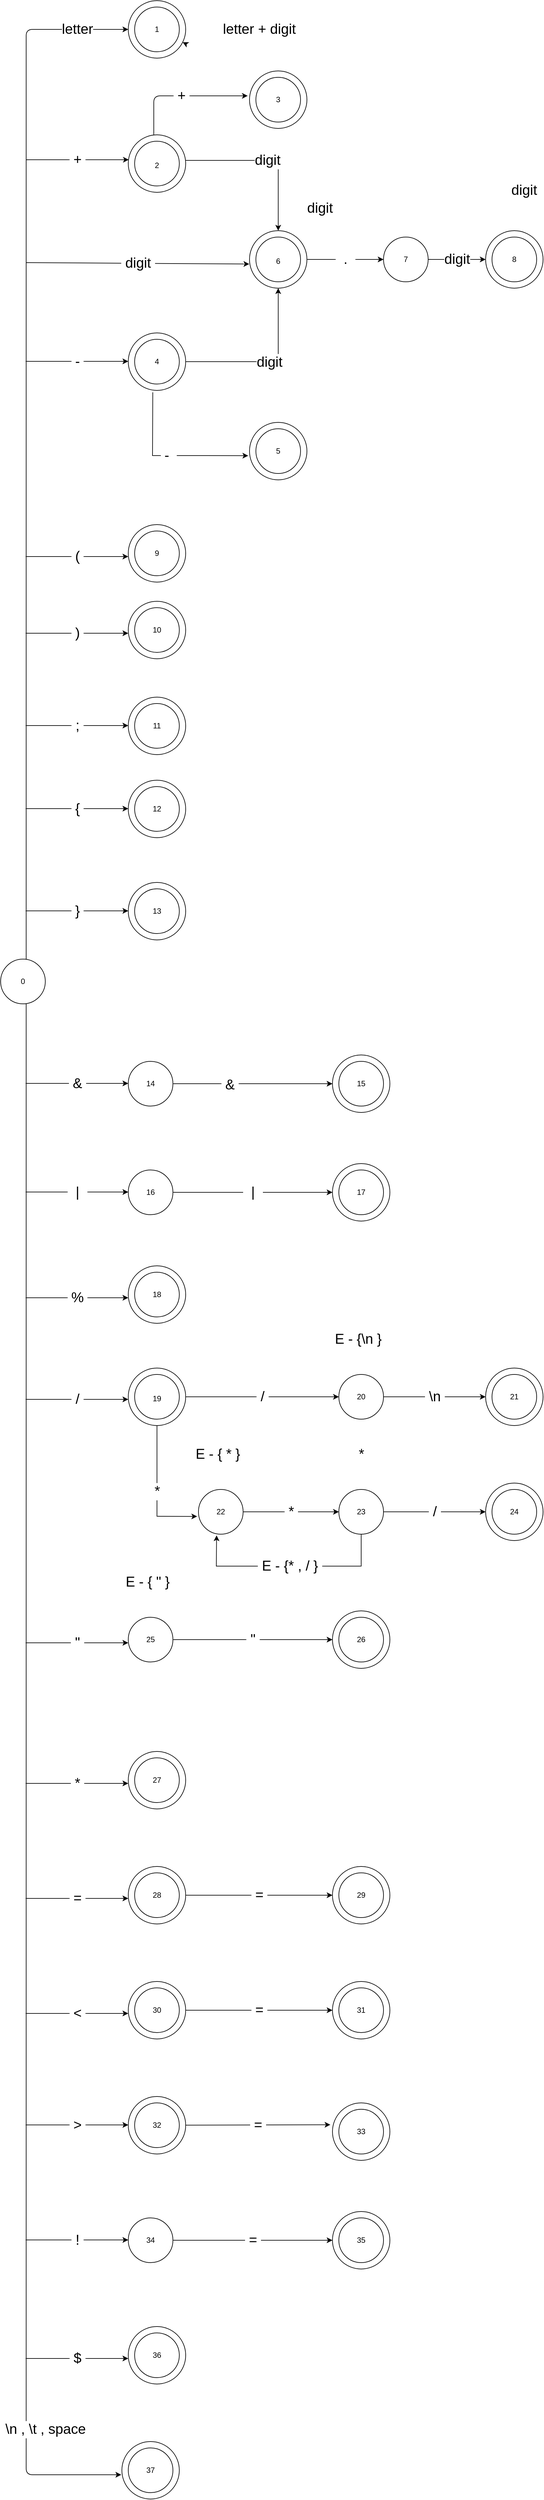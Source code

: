 <mxfile version="14.7.6" type="github">
  <diagram id="IshGgHoh9PqC3vJ7O7cH" name="Page-1">
    <mxGraphModel dx="1008" dy="579" grid="1" gridSize="10" guides="1" tooltips="1" connect="1" arrows="1" fold="1" page="1" pageScale="1" pageWidth="850" pageHeight="1100" math="0" shadow="0">
      <root>
        <mxCell id="0" />
        <mxCell id="1" parent="0" />
        <mxCell id="iyTL14flEjv7qD_78qFV-7" value="&lt;font style=&quot;font-size: 12px&quot;&gt;1&lt;/font&gt;" style="ellipse;whiteSpace=wrap;html=1;aspect=fixed;" vertex="1" parent="1">
          <mxGeometry x="210" y="20" width="70" height="70" as="geometry" />
        </mxCell>
        <mxCell id="iyTL14flEjv7qD_78qFV-8" value="&lt;font style=&quot;font-size: 12px&quot;&gt;3&lt;/font&gt;" style="ellipse;whiteSpace=wrap;html=1;aspect=fixed;" vertex="1" parent="1">
          <mxGeometry x="400" y="130" width="70" height="70" as="geometry" />
        </mxCell>
        <mxCell id="iyTL14flEjv7qD_78qFV-9" value="&lt;font style=&quot;font-size: 12px&quot;&gt;2&lt;/font&gt;" style="ellipse;whiteSpace=wrap;html=1;aspect=fixed;fontSize=22;" vertex="1" parent="1">
          <mxGeometry x="210" y="230" width="70" height="70" as="geometry" />
        </mxCell>
        <mxCell id="iyTL14flEjv7qD_78qFV-10" value="&lt;font style=&quot;font-size: 12px&quot;&gt;6&lt;/font&gt;" style="ellipse;whiteSpace=wrap;html=1;aspect=fixed;fontSize=22;" vertex="1" parent="1">
          <mxGeometry x="400" y="380" width="70" height="70" as="geometry" />
        </mxCell>
        <mxCell id="iyTL14flEjv7qD_78qFV-114" value="digit" style="edgeStyle=orthogonalEdgeStyle;rounded=0;orthogonalLoop=1;jettySize=auto;html=1;entryX=0;entryY=0.5;entryDx=0;entryDy=0;fontSize=22;" edge="1" parent="1" source="iyTL14flEjv7qD_78qFV-11" target="iyTL14flEjv7qD_78qFV-59">
          <mxGeometry relative="1" as="geometry" />
        </mxCell>
        <mxCell id="iyTL14flEjv7qD_78qFV-11" value="7" style="ellipse;whiteSpace=wrap;html=1;aspect=fixed;gradientColor=none;" vertex="1" parent="1">
          <mxGeometry x="600" y="380" width="70" height="70" as="geometry" />
        </mxCell>
        <mxCell id="iyTL14flEjv7qD_78qFV-12" value="8" style="ellipse;whiteSpace=wrap;html=1;aspect=fixed;" vertex="1" parent="1">
          <mxGeometry x="770" y="380" width="70" height="70" as="geometry" />
        </mxCell>
        <mxCell id="iyTL14flEjv7qD_78qFV-13" value="4" style="ellipse;whiteSpace=wrap;html=1;aspect=fixed;gradientColor=none;" vertex="1" parent="1">
          <mxGeometry x="210" y="540" width="70" height="70" as="geometry" />
        </mxCell>
        <mxCell id="iyTL14flEjv7qD_78qFV-14" value="5" style="ellipse;whiteSpace=wrap;html=1;aspect=fixed;gradientColor=none;" vertex="1" parent="1">
          <mxGeometry x="400" y="680" width="70" height="70" as="geometry" />
        </mxCell>
        <mxCell id="iyTL14flEjv7qD_78qFV-15" value="9" style="ellipse;whiteSpace=wrap;html=1;aspect=fixed;gradientColor=none;" vertex="1" parent="1">
          <mxGeometry x="210" y="840" width="70" height="70" as="geometry" />
        </mxCell>
        <mxCell id="iyTL14flEjv7qD_78qFV-17" value="10" style="ellipse;whiteSpace=wrap;html=1;aspect=fixed;gradientColor=none;" vertex="1" parent="1">
          <mxGeometry x="210" y="960" width="70" height="70" as="geometry" />
        </mxCell>
        <mxCell id="iyTL14flEjv7qD_78qFV-18" value="11" style="ellipse;whiteSpace=wrap;html=1;aspect=fixed;gradientColor=none;" vertex="1" parent="1">
          <mxGeometry x="210" y="1110" width="70" height="70" as="geometry" />
        </mxCell>
        <mxCell id="iyTL14flEjv7qD_78qFV-19" value="12" style="ellipse;whiteSpace=wrap;html=1;aspect=fixed;gradientColor=none;" vertex="1" parent="1">
          <mxGeometry x="210" y="1240" width="70" height="70" as="geometry" />
        </mxCell>
        <mxCell id="iyTL14flEjv7qD_78qFV-20" value="13" style="ellipse;whiteSpace=wrap;html=1;aspect=fixed;gradientColor=none;" vertex="1" parent="1">
          <mxGeometry x="210" y="1400" width="70" height="70" as="geometry" />
        </mxCell>
        <mxCell id="iyTL14flEjv7qD_78qFV-21" value="0" style="ellipse;whiteSpace=wrap;html=1;aspect=fixed;gradientColor=none;" vertex="1" parent="1">
          <mxGeometry y="1510" width="70" height="70" as="geometry" />
        </mxCell>
        <mxCell id="iyTL14flEjv7qD_78qFV-22" value="" style="ellipse;whiteSpace=wrap;html=1;aspect=fixed;gradientColor=none;fillColor=none;" vertex="1" parent="1">
          <mxGeometry x="200" y="10" width="90" height="90" as="geometry" />
        </mxCell>
        <mxCell id="iyTL14flEjv7qD_78qFV-24" value="" style="ellipse;whiteSpace=wrap;html=1;aspect=fixed;gradientColor=none;fillColor=none;" vertex="1" parent="1">
          <mxGeometry x="390" y="120" width="90" height="90" as="geometry" />
        </mxCell>
        <mxCell id="iyTL14flEjv7qD_78qFV-25" value="" style="ellipse;whiteSpace=wrap;html=1;aspect=fixed;gradientColor=none;fillColor=none;" vertex="1" parent="1">
          <mxGeometry x="200" y="220" width="90" height="90" as="geometry" />
        </mxCell>
        <mxCell id="iyTL14flEjv7qD_78qFV-113" value="&amp;nbsp; .&amp;nbsp;&amp;nbsp;" style="edgeStyle=orthogonalEdgeStyle;rounded=0;orthogonalLoop=1;jettySize=auto;html=1;exitX=1;exitY=0.5;exitDx=0;exitDy=0;entryX=0;entryY=0.5;entryDx=0;entryDy=0;fontSize=22;" edge="1" parent="1" source="iyTL14flEjv7qD_78qFV-26" target="iyTL14flEjv7qD_78qFV-11">
          <mxGeometry relative="1" as="geometry" />
        </mxCell>
        <mxCell id="iyTL14flEjv7qD_78qFV-26" value="" style="ellipse;whiteSpace=wrap;html=1;aspect=fixed;gradientColor=none;fillColor=none;" vertex="1" parent="1">
          <mxGeometry x="390" y="370" width="90" height="90" as="geometry" />
        </mxCell>
        <mxCell id="iyTL14flEjv7qD_78qFV-120" style="edgeStyle=none;rounded=0;orthogonalLoop=1;jettySize=auto;html=1;entryX=0;entryY=0.5;entryDx=0;entryDy=0;fontSize=22;" edge="1" parent="1" source="iyTL14flEjv7qD_78qFV-27" target="iyTL14flEjv7qD_78qFV-66">
          <mxGeometry relative="1" as="geometry" />
        </mxCell>
        <mxCell id="iyTL14flEjv7qD_78qFV-135" value="&amp;nbsp;&amp;amp;&amp;nbsp;" style="edgeLabel;html=1;align=center;verticalAlign=middle;resizable=0;points=[];fontSize=22;" vertex="1" connectable="0" parent="iyTL14flEjv7qD_78qFV-120">
          <mxGeometry x="-0.29" y="-2" relative="1" as="geometry">
            <mxPoint as="offset" />
          </mxGeometry>
        </mxCell>
        <mxCell id="iyTL14flEjv7qD_78qFV-27" value="14" style="ellipse;whiteSpace=wrap;html=1;aspect=fixed;gradientColor=none;" vertex="1" parent="1">
          <mxGeometry x="200" y="1670" width="70" height="70" as="geometry" />
        </mxCell>
        <mxCell id="iyTL14flEjv7qD_78qFV-28" value="15" style="ellipse;whiteSpace=wrap;html=1;aspect=fixed;gradientColor=none;" vertex="1" parent="1">
          <mxGeometry x="530" y="1670" width="70" height="70" as="geometry" />
        </mxCell>
        <mxCell id="iyTL14flEjv7qD_78qFV-122" value="&amp;nbsp; |&amp;nbsp;&amp;nbsp;" style="edgeStyle=none;rounded=0;orthogonalLoop=1;jettySize=auto;html=1;fontSize=22;" edge="1" parent="1" source="iyTL14flEjv7qD_78qFV-29" target="iyTL14flEjv7qD_78qFV-67">
          <mxGeometry relative="1" as="geometry" />
        </mxCell>
        <mxCell id="iyTL14flEjv7qD_78qFV-29" value="16" style="ellipse;whiteSpace=wrap;html=1;aspect=fixed;gradientColor=none;" vertex="1" parent="1">
          <mxGeometry x="200" y="1840" width="70" height="70" as="geometry" />
        </mxCell>
        <mxCell id="iyTL14flEjv7qD_78qFV-30" value="17" style="ellipse;whiteSpace=wrap;html=1;aspect=fixed;gradientColor=none;" vertex="1" parent="1">
          <mxGeometry x="530" y="1840" width="70" height="70" as="geometry" />
        </mxCell>
        <mxCell id="iyTL14flEjv7qD_78qFV-31" value="18" style="ellipse;whiteSpace=wrap;html=1;aspect=fixed;gradientColor=none;" vertex="1" parent="1">
          <mxGeometry x="210" y="2000" width="70" height="70" as="geometry" />
        </mxCell>
        <mxCell id="iyTL14flEjv7qD_78qFV-32" value="&lt;font style=&quot;font-size: 12px&quot;&gt;19&lt;/font&gt;" style="ellipse;whiteSpace=wrap;html=1;aspect=fixed;fontSize=22;fillColor=none;gradientColor=none;" vertex="1" parent="1">
          <mxGeometry x="210" y="2160" width="70" height="70" as="geometry" />
        </mxCell>
        <mxCell id="iyTL14flEjv7qD_78qFV-124" value="&amp;nbsp;\n&amp;nbsp;" style="edgeStyle=none;rounded=0;orthogonalLoop=1;jettySize=auto;html=1;entryX=0;entryY=0.5;entryDx=0;entryDy=0;fontSize=22;" edge="1" parent="1" source="iyTL14flEjv7qD_78qFV-33" target="iyTL14flEjv7qD_78qFV-70">
          <mxGeometry relative="1" as="geometry" />
        </mxCell>
        <mxCell id="iyTL14flEjv7qD_78qFV-33" value="20" style="ellipse;whiteSpace=wrap;html=1;aspect=fixed;gradientColor=none;" vertex="1" parent="1">
          <mxGeometry x="530" y="2160" width="70" height="70" as="geometry" />
        </mxCell>
        <mxCell id="iyTL14flEjv7qD_78qFV-34" value="21" style="ellipse;whiteSpace=wrap;html=1;aspect=fixed;gradientColor=none;" vertex="1" parent="1">
          <mxGeometry x="770" y="2160" width="70" height="70" as="geometry" />
        </mxCell>
        <mxCell id="iyTL14flEjv7qD_78qFV-35" value="24" style="ellipse;whiteSpace=wrap;html=1;aspect=fixed;gradientColor=none;" vertex="1" parent="1">
          <mxGeometry x="770" y="2340" width="70" height="70" as="geometry" />
        </mxCell>
        <mxCell id="iyTL14flEjv7qD_78qFV-127" value="&amp;nbsp;/&amp;nbsp;" style="edgeStyle=none;rounded=0;orthogonalLoop=1;jettySize=auto;html=1;entryX=0;entryY=0.5;entryDx=0;entryDy=0;fontSize=22;" edge="1" parent="1" source="iyTL14flEjv7qD_78qFV-36" target="iyTL14flEjv7qD_78qFV-71">
          <mxGeometry relative="1" as="geometry" />
        </mxCell>
        <mxCell id="iyTL14flEjv7qD_78qFV-136" value="&amp;nbsp;E - {* , / }&amp;nbsp;" style="edgeStyle=none;rounded=0;orthogonalLoop=1;jettySize=auto;html=1;entryX=0.406;entryY=1.026;entryDx=0;entryDy=0;entryPerimeter=0;fontSize=22;" edge="1" parent="1" source="iyTL14flEjv7qD_78qFV-36" target="iyTL14flEjv7qD_78qFV-37">
          <mxGeometry relative="1" as="geometry">
            <Array as="points">
              <mxPoint x="565" y="2460" />
              <mxPoint x="338" y="2460" />
            </Array>
          </mxGeometry>
        </mxCell>
        <mxCell id="iyTL14flEjv7qD_78qFV-36" value="23" style="ellipse;whiteSpace=wrap;html=1;aspect=fixed;gradientColor=none;" vertex="1" parent="1">
          <mxGeometry x="530" y="2340" width="70" height="70" as="geometry" />
        </mxCell>
        <mxCell id="iyTL14flEjv7qD_78qFV-126" value="&amp;nbsp;*&amp;nbsp;" style="edgeStyle=none;rounded=0;orthogonalLoop=1;jettySize=auto;html=1;entryX=0;entryY=0.5;entryDx=0;entryDy=0;fontSize=22;" edge="1" parent="1" source="iyTL14flEjv7qD_78qFV-37" target="iyTL14flEjv7qD_78qFV-36">
          <mxGeometry relative="1" as="geometry" />
        </mxCell>
        <mxCell id="iyTL14flEjv7qD_78qFV-37" value="22" style="ellipse;whiteSpace=wrap;html=1;aspect=fixed;gradientColor=none;" vertex="1" parent="1">
          <mxGeometry x="310" y="2340" width="70" height="70" as="geometry" />
        </mxCell>
        <mxCell id="iyTL14flEjv7qD_78qFV-38" value="26" style="ellipse;whiteSpace=wrap;html=1;aspect=fixed;gradientColor=none;" vertex="1" parent="1">
          <mxGeometry x="530" y="2540" width="70" height="70" as="geometry" />
        </mxCell>
        <mxCell id="iyTL14flEjv7qD_78qFV-128" value="&amp;nbsp;&quot;&amp;nbsp;" style="edgeStyle=none;rounded=0;orthogonalLoop=1;jettySize=auto;html=1;entryX=0;entryY=0.5;entryDx=0;entryDy=0;fontSize=22;" edge="1" parent="1" source="iyTL14flEjv7qD_78qFV-39" target="iyTL14flEjv7qD_78qFV-73">
          <mxGeometry relative="1" as="geometry" />
        </mxCell>
        <mxCell id="iyTL14flEjv7qD_78qFV-39" value="25" style="ellipse;whiteSpace=wrap;html=1;aspect=fixed;gradientColor=none;" vertex="1" parent="1">
          <mxGeometry x="200" y="2540" width="70" height="70" as="geometry" />
        </mxCell>
        <mxCell id="iyTL14flEjv7qD_78qFV-40" value="27" style="ellipse;whiteSpace=wrap;html=1;aspect=fixed;gradientColor=none;" vertex="1" parent="1">
          <mxGeometry x="210" y="2760" width="70" height="70" as="geometry" />
        </mxCell>
        <mxCell id="iyTL14flEjv7qD_78qFV-41" value="35" style="ellipse;whiteSpace=wrap;html=1;aspect=fixed;gradientColor=none;" vertex="1" parent="1">
          <mxGeometry x="530" y="3480" width="70" height="70" as="geometry" />
        </mxCell>
        <mxCell id="iyTL14flEjv7qD_78qFV-132" value="&amp;nbsp;=&amp;nbsp;" style="edgeStyle=none;rounded=0;orthogonalLoop=1;jettySize=auto;html=1;entryX=0;entryY=0.5;entryDx=0;entryDy=0;fontSize=22;" edge="1" parent="1" source="iyTL14flEjv7qD_78qFV-42" target="iyTL14flEjv7qD_78qFV-80">
          <mxGeometry relative="1" as="geometry" />
        </mxCell>
        <mxCell id="iyTL14flEjv7qD_78qFV-42" value="34" style="ellipse;whiteSpace=wrap;html=1;aspect=fixed;gradientColor=none;" vertex="1" parent="1">
          <mxGeometry x="200" y="3480" width="70" height="70" as="geometry" />
        </mxCell>
        <mxCell id="iyTL14flEjv7qD_78qFV-43" value="33" style="ellipse;whiteSpace=wrap;html=1;aspect=fixed;gradientColor=none;" vertex="1" parent="1">
          <mxGeometry x="530" y="3310" width="70" height="70" as="geometry" />
        </mxCell>
        <mxCell id="iyTL14flEjv7qD_78qFV-44" value="32" style="ellipse;whiteSpace=wrap;html=1;aspect=fixed;gradientColor=none;" vertex="1" parent="1">
          <mxGeometry x="210" y="3300" width="70" height="70" as="geometry" />
        </mxCell>
        <mxCell id="iyTL14flEjv7qD_78qFV-45" value="31" style="ellipse;whiteSpace=wrap;html=1;aspect=fixed;gradientColor=none;" vertex="1" parent="1">
          <mxGeometry x="530" y="3120" width="70" height="70" as="geometry" />
        </mxCell>
        <mxCell id="iyTL14flEjv7qD_78qFV-46" value="30" style="ellipse;whiteSpace=wrap;html=1;aspect=fixed;gradientColor=none;" vertex="1" parent="1">
          <mxGeometry x="210" y="3120" width="70" height="70" as="geometry" />
        </mxCell>
        <mxCell id="iyTL14flEjv7qD_78qFV-47" value="29" style="ellipse;whiteSpace=wrap;html=1;aspect=fixed;gradientColor=none;" vertex="1" parent="1">
          <mxGeometry x="530" y="2940" width="70" height="70" as="geometry" />
        </mxCell>
        <mxCell id="iyTL14flEjv7qD_78qFV-48" value="28" style="ellipse;whiteSpace=wrap;html=1;aspect=fixed;gradientColor=none;" vertex="1" parent="1">
          <mxGeometry x="210" y="2940" width="70" height="70" as="geometry" />
        </mxCell>
        <mxCell id="iyTL14flEjv7qD_78qFV-49" value="36" style="ellipse;whiteSpace=wrap;html=1;aspect=fixed;gradientColor=none;" vertex="1" parent="1">
          <mxGeometry x="210" y="3660" width="70" height="70" as="geometry" />
        </mxCell>
        <mxCell id="iyTL14flEjv7qD_78qFV-50" value="37" style="ellipse;whiteSpace=wrap;html=1;aspect=fixed;gradientColor=none;" vertex="1" parent="1">
          <mxGeometry x="200" y="3840" width="70" height="70" as="geometry" />
        </mxCell>
        <mxCell id="iyTL14flEjv7qD_78qFV-119" value="&amp;nbsp;-&amp;nbsp;&amp;nbsp;" style="edgeStyle=none;rounded=0;orthogonalLoop=1;jettySize=auto;html=1;entryX=-0.022;entryY=0.58;entryDx=0;entryDy=0;entryPerimeter=0;fontSize=22;exitX=0.427;exitY=1.033;exitDx=0;exitDy=0;exitPerimeter=0;" edge="1" parent="1" source="iyTL14flEjv7qD_78qFV-58" target="iyTL14flEjv7qD_78qFV-60">
          <mxGeometry relative="1" as="geometry">
            <Array as="points">
              <mxPoint x="238" y="722" />
              <mxPoint x="320" y="722" />
            </Array>
          </mxGeometry>
        </mxCell>
        <mxCell id="iyTL14flEjv7qD_78qFV-58" value="" style="ellipse;whiteSpace=wrap;html=1;aspect=fixed;gradientColor=none;fillColor=none;" vertex="1" parent="1">
          <mxGeometry x="200" y="530" width="90" height="90" as="geometry" />
        </mxCell>
        <mxCell id="iyTL14flEjv7qD_78qFV-59" value="" style="ellipse;whiteSpace=wrap;html=1;aspect=fixed;fillColor=none;" vertex="1" parent="1">
          <mxGeometry x="760" y="370" width="90" height="90" as="geometry" />
        </mxCell>
        <mxCell id="iyTL14flEjv7qD_78qFV-60" value="" style="ellipse;whiteSpace=wrap;html=1;aspect=fixed;gradientColor=none;fillColor=none;" vertex="1" parent="1">
          <mxGeometry x="390" y="670" width="90" height="90" as="geometry" />
        </mxCell>
        <mxCell id="iyTL14flEjv7qD_78qFV-61" value="" style="ellipse;whiteSpace=wrap;html=1;aspect=fixed;gradientColor=none;fillColor=none;" vertex="1" parent="1">
          <mxGeometry x="200" y="1390" width="90" height="90" as="geometry" />
        </mxCell>
        <mxCell id="iyTL14flEjv7qD_78qFV-62" value="" style="ellipse;whiteSpace=wrap;html=1;aspect=fixed;gradientColor=none;fillColor=none;" vertex="1" parent="1">
          <mxGeometry x="200" y="1230" width="90" height="90" as="geometry" />
        </mxCell>
        <mxCell id="iyTL14flEjv7qD_78qFV-63" value="" style="ellipse;whiteSpace=wrap;html=1;aspect=fixed;gradientColor=none;fillColor=none;" vertex="1" parent="1">
          <mxGeometry x="200" y="1100" width="90" height="90" as="geometry" />
        </mxCell>
        <mxCell id="iyTL14flEjv7qD_78qFV-64" value="" style="ellipse;whiteSpace=wrap;html=1;aspect=fixed;gradientColor=none;fillColor=none;" vertex="1" parent="1">
          <mxGeometry x="200" y="950" width="90" height="90" as="geometry" />
        </mxCell>
        <mxCell id="iyTL14flEjv7qD_78qFV-65" value="" style="ellipse;whiteSpace=wrap;html=1;aspect=fixed;gradientColor=none;fillColor=none;" vertex="1" parent="1">
          <mxGeometry x="200" y="830" width="90" height="90" as="geometry" />
        </mxCell>
        <mxCell id="iyTL14flEjv7qD_78qFV-66" value="" style="ellipse;whiteSpace=wrap;html=1;aspect=fixed;gradientColor=none;fillColor=none;" vertex="1" parent="1">
          <mxGeometry x="520" y="1660" width="90" height="90" as="geometry" />
        </mxCell>
        <mxCell id="iyTL14flEjv7qD_78qFV-67" value="" style="ellipse;whiteSpace=wrap;html=1;aspect=fixed;gradientColor=none;fillColor=none;" vertex="1" parent="1">
          <mxGeometry x="520" y="1830" width="90" height="90" as="geometry" />
        </mxCell>
        <mxCell id="iyTL14flEjv7qD_78qFV-68" value="" style="ellipse;whiteSpace=wrap;html=1;aspect=fixed;gradientColor=none;fillColor=none;" vertex="1" parent="1">
          <mxGeometry x="200" y="1990" width="90" height="90" as="geometry" />
        </mxCell>
        <mxCell id="iyTL14flEjv7qD_78qFV-123" value="&amp;nbsp;/&amp;nbsp;" style="edgeStyle=none;rounded=0;orthogonalLoop=1;jettySize=auto;html=1;entryX=0;entryY=0.5;entryDx=0;entryDy=0;fontSize=22;" edge="1" parent="1" source="iyTL14flEjv7qD_78qFV-69" target="iyTL14flEjv7qD_78qFV-33">
          <mxGeometry relative="1" as="geometry" />
        </mxCell>
        <mxCell id="iyTL14flEjv7qD_78qFV-125" value="&amp;nbsp;*&amp;nbsp;" style="edgeStyle=none;rounded=0;orthogonalLoop=1;jettySize=auto;html=1;entryX=-0.029;entryY=0.603;entryDx=0;entryDy=0;entryPerimeter=0;fontSize=22;" edge="1" parent="1" source="iyTL14flEjv7qD_78qFV-69" target="iyTL14flEjv7qD_78qFV-37">
          <mxGeometry relative="1" as="geometry">
            <Array as="points">
              <mxPoint x="245" y="2382" />
            </Array>
          </mxGeometry>
        </mxCell>
        <mxCell id="iyTL14flEjv7qD_78qFV-69" value="" style="ellipse;whiteSpace=wrap;html=1;aspect=fixed;gradientColor=none;fillColor=none;" vertex="1" parent="1">
          <mxGeometry x="200" y="2150" width="90" height="90" as="geometry" />
        </mxCell>
        <mxCell id="iyTL14flEjv7qD_78qFV-70" value="" style="ellipse;whiteSpace=wrap;html=1;aspect=fixed;gradientColor=none;fillColor=none;" vertex="1" parent="1">
          <mxGeometry x="760" y="2150" width="90" height="90" as="geometry" />
        </mxCell>
        <mxCell id="iyTL14flEjv7qD_78qFV-71" value="" style="ellipse;whiteSpace=wrap;html=1;aspect=fixed;gradientColor=none;fillColor=none;" vertex="1" parent="1">
          <mxGeometry x="760" y="2330" width="90" height="90" as="geometry" />
        </mxCell>
        <mxCell id="iyTL14flEjv7qD_78qFV-72" value="" style="ellipse;whiteSpace=wrap;html=1;aspect=fixed;gradientColor=none;fillColor=none;" vertex="1" parent="1">
          <mxGeometry x="200" y="2750" width="90" height="90" as="geometry" />
        </mxCell>
        <mxCell id="iyTL14flEjv7qD_78qFV-73" value="" style="ellipse;whiteSpace=wrap;html=1;aspect=fixed;gradientColor=none;fillColor=none;" vertex="1" parent="1">
          <mxGeometry x="520" y="2530" width="90" height="90" as="geometry" />
        </mxCell>
        <mxCell id="iyTL14flEjv7qD_78qFV-130" value="&amp;nbsp;=&amp;nbsp;" style="edgeStyle=none;rounded=0;orthogonalLoop=1;jettySize=auto;html=1;entryX=0;entryY=0.5;entryDx=0;entryDy=0;fontSize=22;" edge="1" parent="1" source="iyTL14flEjv7qD_78qFV-74" target="iyTL14flEjv7qD_78qFV-75">
          <mxGeometry relative="1" as="geometry" />
        </mxCell>
        <mxCell id="iyTL14flEjv7qD_78qFV-74" value="" style="ellipse;whiteSpace=wrap;html=1;aspect=fixed;gradientColor=none;fillColor=none;" vertex="1" parent="1">
          <mxGeometry x="200" y="3110" width="90" height="90" as="geometry" />
        </mxCell>
        <mxCell id="iyTL14flEjv7qD_78qFV-75" value="" style="ellipse;whiteSpace=wrap;html=1;aspect=fixed;gradientColor=none;fillColor=none;" vertex="1" parent="1">
          <mxGeometry x="520" y="3110" width="90" height="90" as="geometry" />
        </mxCell>
        <mxCell id="iyTL14flEjv7qD_78qFV-76" value="" style="ellipse;whiteSpace=wrap;html=1;aspect=fixed;gradientColor=none;fillColor=none;" vertex="1" parent="1">
          <mxGeometry x="520" y="2930" width="90" height="90" as="geometry" />
        </mxCell>
        <mxCell id="iyTL14flEjv7qD_78qFV-129" value="&amp;nbsp;=&amp;nbsp;" style="edgeStyle=none;rounded=0;orthogonalLoop=1;jettySize=auto;html=1;entryX=0;entryY=0.5;entryDx=0;entryDy=0;fontSize=22;" edge="1" parent="1" source="iyTL14flEjv7qD_78qFV-77" target="iyTL14flEjv7qD_78qFV-76">
          <mxGeometry relative="1" as="geometry" />
        </mxCell>
        <mxCell id="iyTL14flEjv7qD_78qFV-77" value="" style="ellipse;whiteSpace=wrap;html=1;aspect=fixed;gradientColor=none;fillColor=none;" vertex="1" parent="1">
          <mxGeometry x="200" y="2930" width="90" height="90" as="geometry" />
        </mxCell>
        <mxCell id="iyTL14flEjv7qD_78qFV-131" value="&amp;nbsp;=&amp;nbsp;" style="edgeStyle=none;rounded=0;orthogonalLoop=1;jettySize=auto;html=1;entryX=-0.036;entryY=0.38;entryDx=0;entryDy=0;entryPerimeter=0;fontSize=22;" edge="1" parent="1" source="iyTL14flEjv7qD_78qFV-78" target="iyTL14flEjv7qD_78qFV-79">
          <mxGeometry relative="1" as="geometry" />
        </mxCell>
        <mxCell id="iyTL14flEjv7qD_78qFV-78" value="" style="ellipse;whiteSpace=wrap;html=1;aspect=fixed;gradientColor=none;fillColor=none;" vertex="1" parent="1">
          <mxGeometry x="200" y="3290" width="90" height="90" as="geometry" />
        </mxCell>
        <mxCell id="iyTL14flEjv7qD_78qFV-79" value="" style="ellipse;whiteSpace=wrap;html=1;aspect=fixed;gradientColor=none;fillColor=none;" vertex="1" parent="1">
          <mxGeometry x="520" y="3300" width="90" height="90" as="geometry" />
        </mxCell>
        <mxCell id="iyTL14flEjv7qD_78qFV-80" value="" style="ellipse;whiteSpace=wrap;html=1;aspect=fixed;gradientColor=none;fillColor=none;" vertex="1" parent="1">
          <mxGeometry x="520" y="3470" width="90" height="90" as="geometry" />
        </mxCell>
        <mxCell id="iyTL14flEjv7qD_78qFV-81" value="" style="ellipse;whiteSpace=wrap;html=1;aspect=fixed;gradientColor=none;fillColor=none;" vertex="1" parent="1">
          <mxGeometry x="200" y="3650" width="90" height="90" as="geometry" />
        </mxCell>
        <mxCell id="iyTL14flEjv7qD_78qFV-82" value="" style="ellipse;whiteSpace=wrap;html=1;aspect=fixed;gradientColor=none;fillColor=none;" vertex="1" parent="1">
          <mxGeometry x="190" y="3830" width="90" height="90" as="geometry" />
        </mxCell>
        <mxCell id="iyTL14flEjv7qD_78qFV-86" value="letter" style="endArrow=classic;html=1;fontSize=22;entryX=0;entryY=0.5;entryDx=0;entryDy=0;" edge="1" parent="1" target="iyTL14flEjv7qD_78qFV-22">
          <mxGeometry x="0.901" width="50" height="50" relative="1" as="geometry">
            <mxPoint x="40" y="1510" as="sourcePoint" />
            <mxPoint x="90" y="1460" as="targetPoint" />
            <Array as="points">
              <mxPoint x="40" y="55" />
            </Array>
            <mxPoint as="offset" />
          </mxGeometry>
        </mxCell>
        <mxCell id="iyTL14flEjv7qD_78qFV-87" value="\n , \t , space" style="endArrow=classic;html=1;fontSize=22;" edge="1" parent="1">
          <mxGeometry x="0.82" y="30" width="50" height="50" relative="1" as="geometry">
            <mxPoint x="40" y="1580" as="sourcePoint" />
            <mxPoint x="189" y="3882" as="targetPoint" />
            <Array as="points">
              <mxPoint x="40" y="3882" />
            </Array>
            <mxPoint as="offset" />
          </mxGeometry>
        </mxCell>
        <mxCell id="iyTL14flEjv7qD_78qFV-90" value="&amp;nbsp;+&amp;nbsp;" style="endArrow=classic;html=1;fontSize=22;entryX=0.009;entryY=0.433;entryDx=0;entryDy=0;entryPerimeter=0;" edge="1" parent="1" target="iyTL14flEjv7qD_78qFV-25">
          <mxGeometry width="50" height="50" relative="1" as="geometry">
            <mxPoint x="40" y="259" as="sourcePoint" />
            <mxPoint x="80" y="310" as="targetPoint" />
          </mxGeometry>
        </mxCell>
        <mxCell id="iyTL14flEjv7qD_78qFV-91" value="&amp;nbsp;-&amp;nbsp;" style="endArrow=classic;html=1;fontSize=22;entryX=0.009;entryY=0.433;entryDx=0;entryDy=0;entryPerimeter=0;" edge="1" parent="1">
          <mxGeometry width="50" height="50" relative="1" as="geometry">
            <mxPoint x="39.19" y="574.53" as="sourcePoint" />
            <mxPoint x="200.0" y="574.5" as="targetPoint" />
          </mxGeometry>
        </mxCell>
        <mxCell id="iyTL14flEjv7qD_78qFV-92" value="&amp;nbsp;(&amp;nbsp;" style="endArrow=classic;html=1;fontSize=22;entryX=0.009;entryY=0.433;entryDx=0;entryDy=0;entryPerimeter=0;" edge="1" parent="1">
          <mxGeometry width="50" height="50" relative="1" as="geometry">
            <mxPoint x="39.19" y="880.03" as="sourcePoint" />
            <mxPoint x="200" y="880" as="targetPoint" />
          </mxGeometry>
        </mxCell>
        <mxCell id="iyTL14flEjv7qD_78qFV-93" value="&amp;nbsp;)&amp;nbsp;" style="endArrow=classic;html=1;fontSize=22;entryX=0.009;entryY=0.433;entryDx=0;entryDy=0;entryPerimeter=0;" edge="1" parent="1">
          <mxGeometry width="50" height="50" relative="1" as="geometry">
            <mxPoint x="39.19" y="1000.03" as="sourcePoint" />
            <mxPoint x="200.0" y="1000" as="targetPoint" />
          </mxGeometry>
        </mxCell>
        <mxCell id="iyTL14flEjv7qD_78qFV-94" value="&amp;nbsp;;&amp;nbsp;" style="endArrow=classic;html=1;fontSize=22;entryX=0.009;entryY=0.433;entryDx=0;entryDy=0;entryPerimeter=0;" edge="1" parent="1">
          <mxGeometry width="50" height="50" relative="1" as="geometry">
            <mxPoint x="39.19" y="1144.53" as="sourcePoint" />
            <mxPoint x="200.0" y="1144.5" as="targetPoint" />
          </mxGeometry>
        </mxCell>
        <mxCell id="iyTL14flEjv7qD_78qFV-95" value="&amp;nbsp;{&amp;nbsp;" style="endArrow=classic;html=1;fontSize=22;entryX=0.009;entryY=0.433;entryDx=0;entryDy=0;entryPerimeter=0;" edge="1" parent="1">
          <mxGeometry width="50" height="50" relative="1" as="geometry">
            <mxPoint x="39.19" y="1274.53" as="sourcePoint" />
            <mxPoint x="200.0" y="1274.5" as="targetPoint" />
          </mxGeometry>
        </mxCell>
        <mxCell id="iyTL14flEjv7qD_78qFV-96" value="&amp;nbsp;}&amp;nbsp;" style="endArrow=classic;html=1;fontSize=22;entryX=0.009;entryY=0.433;entryDx=0;entryDy=0;entryPerimeter=0;" edge="1" parent="1">
          <mxGeometry width="50" height="50" relative="1" as="geometry">
            <mxPoint x="39.19" y="1434.53" as="sourcePoint" />
            <mxPoint x="200.0" y="1434.5" as="targetPoint" />
          </mxGeometry>
        </mxCell>
        <mxCell id="iyTL14flEjv7qD_78qFV-97" value="&amp;nbsp;%&amp;nbsp;" style="endArrow=classic;html=1;fontSize=22;entryX=0.009;entryY=0.433;entryDx=0;entryDy=0;entryPerimeter=0;" edge="1" parent="1">
          <mxGeometry width="50" height="50" relative="1" as="geometry">
            <mxPoint x="39.19" y="2040.03" as="sourcePoint" />
            <mxPoint x="200.0" y="2040" as="targetPoint" />
          </mxGeometry>
        </mxCell>
        <mxCell id="iyTL14flEjv7qD_78qFV-98" value="&amp;nbsp;/&amp;nbsp;" style="endArrow=classic;html=1;fontSize=22;entryX=0.009;entryY=0.433;entryDx=0;entryDy=0;entryPerimeter=0;" edge="1" parent="1">
          <mxGeometry width="50" height="50" relative="1" as="geometry">
            <mxPoint x="39.19" y="2199.03" as="sourcePoint" />
            <mxPoint x="200.0" y="2199" as="targetPoint" />
          </mxGeometry>
        </mxCell>
        <mxCell id="iyTL14flEjv7qD_78qFV-99" value="&amp;nbsp;*&amp;nbsp;" style="endArrow=classic;html=1;fontSize=22;entryX=0.009;entryY=0.433;entryDx=0;entryDy=0;entryPerimeter=0;" edge="1" parent="1">
          <mxGeometry width="50" height="50" relative="1" as="geometry">
            <mxPoint x="39.19" y="2800.03" as="sourcePoint" />
            <mxPoint x="200.0" y="2800" as="targetPoint" />
          </mxGeometry>
        </mxCell>
        <mxCell id="iyTL14flEjv7qD_78qFV-100" value="&amp;nbsp;=&amp;nbsp;" style="endArrow=classic;html=1;fontSize=22;entryX=0.009;entryY=0.433;entryDx=0;entryDy=0;entryPerimeter=0;" edge="1" parent="1">
          <mxGeometry width="50" height="50" relative="1" as="geometry">
            <mxPoint x="39.19" y="2980.03" as="sourcePoint" />
            <mxPoint x="200.0" y="2980" as="targetPoint" />
          </mxGeometry>
        </mxCell>
        <mxCell id="iyTL14flEjv7qD_78qFV-101" value="&amp;nbsp;&amp;lt;&amp;nbsp;" style="endArrow=classic;html=1;fontSize=22;entryX=0.009;entryY=0.433;entryDx=0;entryDy=0;entryPerimeter=0;" edge="1" parent="1">
          <mxGeometry width="50" height="50" relative="1" as="geometry">
            <mxPoint x="39.19" y="3160.03" as="sourcePoint" />
            <mxPoint x="200.0" y="3160" as="targetPoint" />
          </mxGeometry>
        </mxCell>
        <mxCell id="iyTL14flEjv7qD_78qFV-102" value="&amp;nbsp;&amp;gt;&amp;nbsp;" style="endArrow=classic;html=1;fontSize=22;entryX=0.009;entryY=0.433;entryDx=0;entryDy=0;entryPerimeter=0;" edge="1" parent="1">
          <mxGeometry width="50" height="50" relative="1" as="geometry">
            <mxPoint x="39.19" y="3334.53" as="sourcePoint" />
            <mxPoint x="200.0" y="3334.5" as="targetPoint" />
          </mxGeometry>
        </mxCell>
        <mxCell id="iyTL14flEjv7qD_78qFV-103" value="&amp;nbsp;$&amp;nbsp;" style="endArrow=classic;html=1;fontSize=22;entryX=0.009;entryY=0.433;entryDx=0;entryDy=0;entryPerimeter=0;" edge="1" parent="1">
          <mxGeometry width="50" height="50" relative="1" as="geometry">
            <mxPoint x="39.19" y="3700.03" as="sourcePoint" />
            <mxPoint x="200.0" y="3700" as="targetPoint" />
          </mxGeometry>
        </mxCell>
        <mxCell id="iyTL14flEjv7qD_78qFV-104" value="&amp;nbsp;!&amp;nbsp;" style="endArrow=classic;html=1;fontSize=22;entryX=0.009;entryY=0.433;entryDx=0;entryDy=0;entryPerimeter=0;" edge="1" parent="1">
          <mxGeometry width="50" height="50" relative="1" as="geometry">
            <mxPoint x="39.19" y="3514.53" as="sourcePoint" />
            <mxPoint x="200.0" y="3514.5" as="targetPoint" />
          </mxGeometry>
        </mxCell>
        <mxCell id="iyTL14flEjv7qD_78qFV-105" value="&amp;nbsp;&quot;&amp;nbsp;" style="endArrow=classic;html=1;fontSize=22;entryX=0.009;entryY=0.433;entryDx=0;entryDy=0;entryPerimeter=0;" edge="1" parent="1">
          <mxGeometry width="50" height="50" relative="1" as="geometry">
            <mxPoint x="39.19" y="2580.03" as="sourcePoint" />
            <mxPoint x="200.0" y="2580" as="targetPoint" />
          </mxGeometry>
        </mxCell>
        <mxCell id="iyTL14flEjv7qD_78qFV-106" value="&amp;nbsp;&amp;amp;&amp;nbsp;" style="endArrow=classic;html=1;fontSize=22;entryX=0.009;entryY=0.433;entryDx=0;entryDy=0;entryPerimeter=0;" edge="1" parent="1">
          <mxGeometry width="50" height="50" relative="1" as="geometry">
            <mxPoint x="39.19" y="1704.53" as="sourcePoint" />
            <mxPoint x="200.0" y="1704.5" as="targetPoint" />
          </mxGeometry>
        </mxCell>
        <mxCell id="iyTL14flEjv7qD_78qFV-107" value="&amp;nbsp; |&amp;nbsp;&amp;nbsp;" style="endArrow=classic;html=1;fontSize=22;entryX=0.009;entryY=0.433;entryDx=0;entryDy=0;entryPerimeter=0;" edge="1" parent="1">
          <mxGeometry width="50" height="50" relative="1" as="geometry">
            <mxPoint x="39.19" y="1874.53" as="sourcePoint" />
            <mxPoint x="200.0" y="1874.5" as="targetPoint" />
          </mxGeometry>
        </mxCell>
        <mxCell id="iyTL14flEjv7qD_78qFV-110" value="&amp;nbsp;+&amp;nbsp;" style="endArrow=classic;html=1;fontSize=22;entryX=-0.031;entryY=0.433;entryDx=0;entryDy=0;entryPerimeter=0;" edge="1" parent="1" target="iyTL14flEjv7qD_78qFV-24">
          <mxGeometry width="50" height="50" relative="1" as="geometry">
            <mxPoint x="240" y="220" as="sourcePoint" />
            <mxPoint x="290" y="170" as="targetPoint" />
            <Array as="points">
              <mxPoint x="240" y="159" />
            </Array>
          </mxGeometry>
        </mxCell>
        <mxCell id="iyTL14flEjv7qD_78qFV-111" value="digit" style="endArrow=classic;html=1;fontSize=22;entryX=0.5;entryY=0;entryDx=0;entryDy=0;" edge="1" parent="1" target="iyTL14flEjv7qD_78qFV-26">
          <mxGeometry width="50" height="50" relative="1" as="geometry">
            <mxPoint x="290" y="260" as="sourcePoint" />
            <mxPoint x="435" y="360" as="targetPoint" />
            <Array as="points">
              <mxPoint x="435" y="260" />
            </Array>
          </mxGeometry>
        </mxCell>
        <mxCell id="iyTL14flEjv7qD_78qFV-112" value="" style="endArrow=classic;html=1;fontSize=22;exitX=1;exitY=0.5;exitDx=0;exitDy=0;entryX=0.5;entryY=1;entryDx=0;entryDy=0;" edge="1" parent="1" source="iyTL14flEjv7qD_78qFV-58" target="iyTL14flEjv7qD_78qFV-26">
          <mxGeometry width="50" height="50" relative="1" as="geometry">
            <mxPoint x="380" y="410" as="sourcePoint" />
            <mxPoint x="430" y="360" as="targetPoint" />
            <Array as="points">
              <mxPoint x="435" y="575" />
            </Array>
          </mxGeometry>
        </mxCell>
        <mxCell id="iyTL14flEjv7qD_78qFV-134" value="digit" style="edgeLabel;html=1;align=center;verticalAlign=middle;resizable=0;points=[];fontSize=22;" vertex="1" connectable="0" parent="iyTL14flEjv7qD_78qFV-112">
          <mxGeometry x="0.006" y="-1" relative="1" as="geometry">
            <mxPoint as="offset" />
          </mxGeometry>
        </mxCell>
        <mxCell id="iyTL14flEjv7qD_78qFV-118" value="&amp;nbsp;digit&amp;nbsp;" style="endArrow=classic;html=1;fontSize=22;entryX=-0.004;entryY=0.58;entryDx=0;entryDy=0;entryPerimeter=0;" edge="1" parent="1" target="iyTL14flEjv7qD_78qFV-26">
          <mxGeometry width="50" height="50" relative="1" as="geometry">
            <mxPoint x="40" y="420" as="sourcePoint" />
            <mxPoint x="90" y="380" as="targetPoint" />
          </mxGeometry>
        </mxCell>
        <mxCell id="iyTL14flEjv7qD_78qFV-144" style="edgeStyle=none;rounded=0;orthogonalLoop=1;jettySize=auto;html=1;exitX=0;exitY=0.75;exitDx=0;exitDy=0;fontSize=22;" edge="1" parent="1" source="iyTL14flEjv7qD_78qFV-143" target="iyTL14flEjv7qD_78qFV-22">
          <mxGeometry relative="1" as="geometry" />
        </mxCell>
        <mxCell id="iyTL14flEjv7qD_78qFV-143" value="" style="shape=image;html=1;verticalAlign=top;verticalLabelPosition=bottom;labelBackgroundColor=#ffffff;imageAspect=0;aspect=fixed;image=https://cdn2.iconfinder.com/data/icons/navigation-set-arrows-part-two/32/Arrow_Back_Left-128.png;fontSize=22;fillColor=none;gradientColor=none;" vertex="1" parent="1">
          <mxGeometry x="290" y="40" width="50" height="50" as="geometry" />
        </mxCell>
        <mxCell id="iyTL14flEjv7qD_78qFV-147" value="letter + digit" style="text;html=1;align=center;verticalAlign=middle;resizable=0;points=[];autosize=1;strokeColor=none;fontSize=22;" vertex="1" parent="1">
          <mxGeometry x="340" y="40" width="130" height="30" as="geometry" />
        </mxCell>
        <mxCell id="iyTL14flEjv7qD_78qFV-149" value="" style="shape=image;html=1;verticalAlign=top;verticalLabelPosition=bottom;labelBackgroundColor=#ffffff;imageAspect=0;aspect=fixed;image=https://cdn2.iconfinder.com/data/icons/navigation-set-arrows-part-two/32/Arrow_Back_Down-128.png;fontSize=22;fillColor=none;gradientColor=none;rotation=30;" vertex="1" parent="1">
          <mxGeometry x="450" y="340" width="48" height="48" as="geometry" />
        </mxCell>
        <mxCell id="iyTL14flEjv7qD_78qFV-150" value="digit" style="text;html=1;align=center;verticalAlign=middle;resizable=0;points=[];autosize=1;strokeColor=none;fontSize=22;" vertex="1" parent="1">
          <mxGeometry x="470" y="320" width="60" height="30" as="geometry" />
        </mxCell>
        <mxCell id="iyTL14flEjv7qD_78qFV-152" value="" style="shape=image;html=1;verticalAlign=top;verticalLabelPosition=bottom;labelBackgroundColor=#ffffff;imageAspect=0;aspect=fixed;image=https://cdn2.iconfinder.com/data/icons/navigation-set-arrows-part-two/32/Arrow_Back_Down-128.png;fontSize=22;fillColor=none;gradientColor=none;rotation=0;" vertex="1" parent="1">
          <mxGeometry x="790" y="322" width="50" height="50" as="geometry" />
        </mxCell>
        <mxCell id="iyTL14flEjv7qD_78qFV-155" value="digit" style="text;html=1;align=center;verticalAlign=middle;resizable=0;points=[];autosize=1;strokeColor=none;fontSize=22;" vertex="1" parent="1">
          <mxGeometry x="790" y="292" width="60" height="30" as="geometry" />
        </mxCell>
        <mxCell id="iyTL14flEjv7qD_78qFV-157" value="" style="shape=image;html=1;verticalAlign=top;verticalLabelPosition=bottom;labelBackgroundColor=#ffffff;imageAspect=0;aspect=fixed;image=https://cdn2.iconfinder.com/data/icons/navigation-set-arrows-part-two/32/Arrow_Back_Down-128.png;fontSize=22;fillColor=none;gradientColor=none;rotation=0;" vertex="1" parent="1">
          <mxGeometry x="541" y="2120" width="48" height="48" as="geometry" />
        </mxCell>
        <mxCell id="iyTL14flEjv7qD_78qFV-159" value="&lt;span style=&quot;background-color: rgb(255 , 255 , 255)&quot;&gt;&amp;nbsp;E - {\n }&amp;nbsp;&lt;/span&gt;" style="text;html=1;align=center;verticalAlign=middle;resizable=0;points=[];autosize=1;strokeColor=none;fontSize=22;fontColor=#000000;" vertex="1" parent="1">
          <mxGeometry x="510" y="2090" width="100" height="30" as="geometry" />
        </mxCell>
        <mxCell id="iyTL14flEjv7qD_78qFV-160" value="" style="shape=image;html=1;verticalAlign=top;verticalLabelPosition=bottom;labelBackgroundColor=#ffffff;imageAspect=0;aspect=fixed;image=https://cdn2.iconfinder.com/data/icons/navigation-set-arrows-part-two/32/Arrow_Back_Down-128.png;fontSize=22;fillColor=none;gradientColor=none;rotation=0;" vertex="1" parent="1">
          <mxGeometry x="321" y="2300" width="48" height="48" as="geometry" />
        </mxCell>
        <mxCell id="iyTL14flEjv7qD_78qFV-161" value="" style="shape=image;html=1;verticalAlign=top;verticalLabelPosition=bottom;labelBackgroundColor=#ffffff;imageAspect=0;aspect=fixed;image=https://cdn2.iconfinder.com/data/icons/navigation-set-arrows-part-two/32/Arrow_Back_Down-128.png;fontSize=22;fillColor=none;gradientColor=none;rotation=0;" vertex="1" parent="1">
          <mxGeometry x="541" y="2300" width="48" height="48" as="geometry" />
        </mxCell>
        <mxCell id="iyTL14flEjv7qD_78qFV-162" value="&lt;span style=&quot;background-color: rgb(255 , 255 , 255)&quot;&gt;&amp;nbsp;E - { * }&amp;nbsp;&lt;/span&gt;" style="text;html=1;align=center;verticalAlign=middle;resizable=0;points=[];autosize=1;strokeColor=none;fontSize=22;fontColor=#000000;" vertex="1" parent="1">
          <mxGeometry x="290" y="2270" width="100" height="30" as="geometry" />
        </mxCell>
        <mxCell id="iyTL14flEjv7qD_78qFV-163" value="&amp;nbsp;*&amp;nbsp;" style="text;html=1;align=center;verticalAlign=middle;resizable=0;points=[];autosize=1;strokeColor=none;fontSize=22;fontColor=#000000;" vertex="1" parent="1">
          <mxGeometry x="545" y="2270" width="40" height="30" as="geometry" />
        </mxCell>
        <mxCell id="iyTL14flEjv7qD_78qFV-164" value="" style="shape=image;html=1;verticalAlign=top;verticalLabelPosition=bottom;labelBackgroundColor=#ffffff;imageAspect=0;aspect=fixed;image=https://cdn2.iconfinder.com/data/icons/navigation-set-arrows-part-two/32/Arrow_Back_Down-128.png;fontSize=22;fillColor=none;gradientColor=none;rotation=0;" vertex="1" parent="1">
          <mxGeometry x="211" y="2500" width="48" height="48" as="geometry" />
        </mxCell>
        <mxCell id="iyTL14flEjv7qD_78qFV-165" value="&lt;span style=&quot;background-color: rgb(255 , 255 , 255)&quot;&gt;&amp;nbsp;E - { &quot; }&amp;nbsp;&lt;/span&gt;" style="text;html=1;align=center;verticalAlign=middle;resizable=0;points=[];autosize=1;strokeColor=none;fontSize=22;fontColor=#000000;" vertex="1" parent="1">
          <mxGeometry x="180" y="2470" width="100" height="30" as="geometry" />
        </mxCell>
      </root>
    </mxGraphModel>
  </diagram>
</mxfile>
